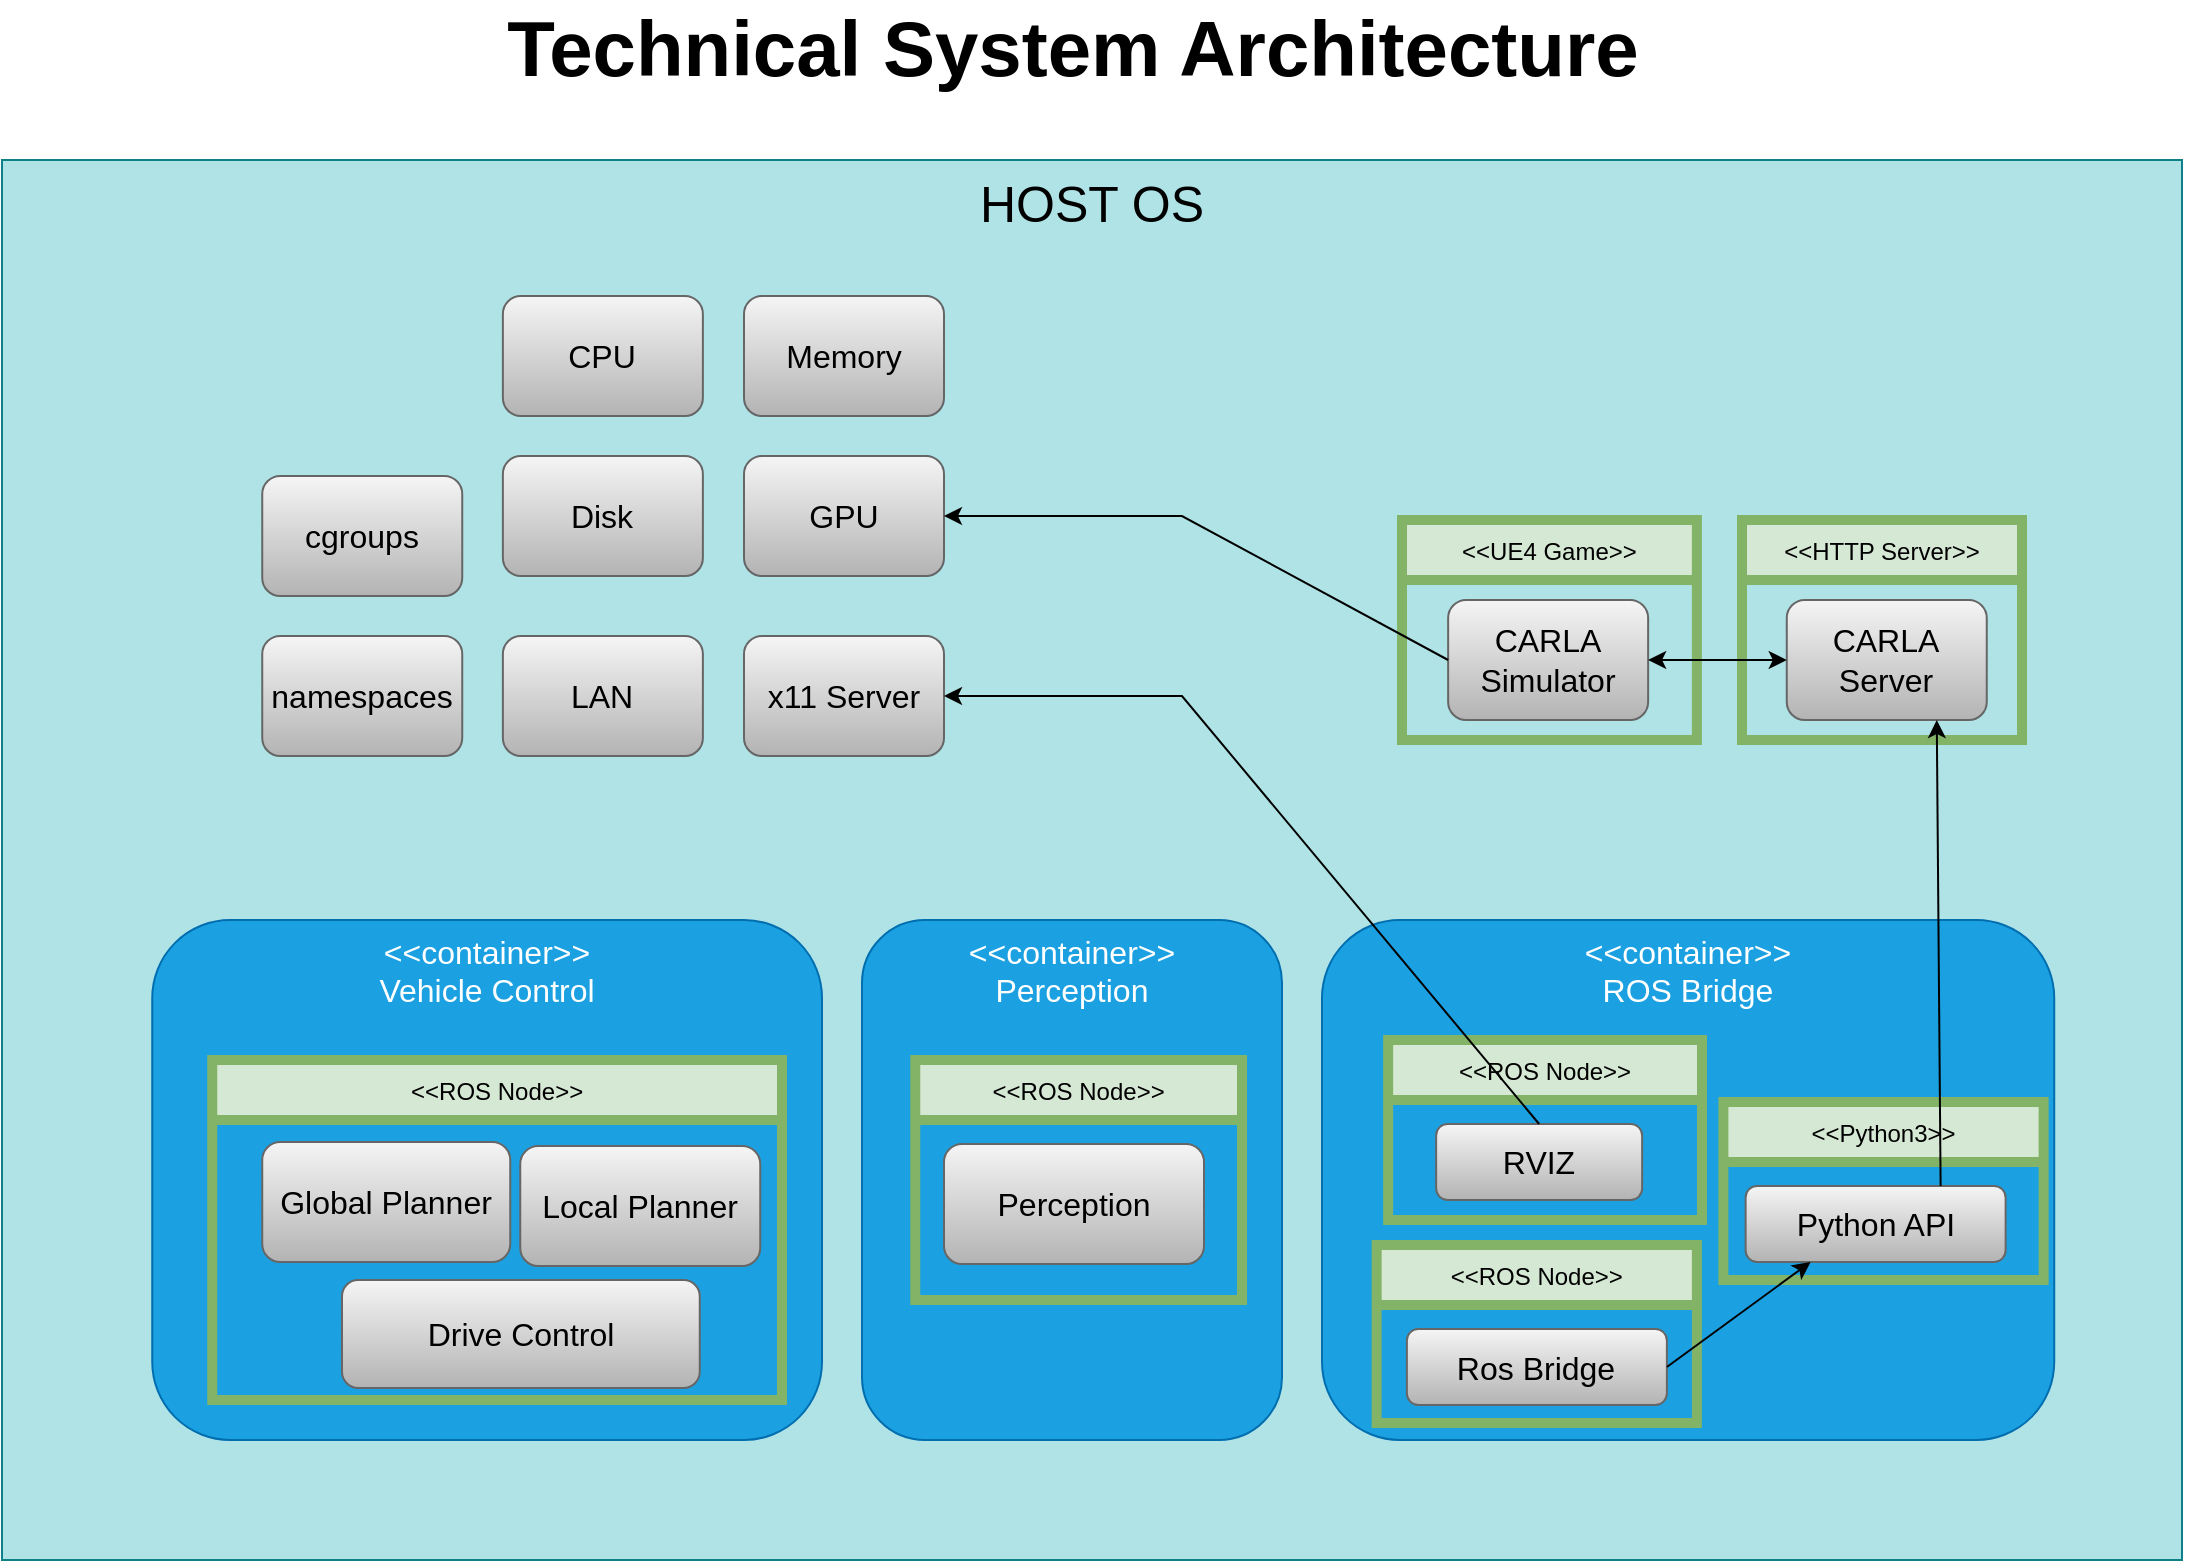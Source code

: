<mxfile version="17.3.0" type="device"><diagram id="bwDUxhzzbsEtSK2galAa" name="Page-1"><mxGraphModel dx="1422" dy="-958" grid="1" gridSize="10" guides="1" tooltips="1" connect="1" arrows="1" fold="1" page="1" pageScale="1" pageWidth="1169" pageHeight="827" math="0" shadow="0"><root><mxCell id="0"/><mxCell id="1" parent="0"/><mxCell id="WPmlVMko3bAS8Nr3Pv50-25" value="&lt;font style=&quot;font-size: 25px&quot;&gt;HOST OS&lt;/font&gt;" style="rounded=0;whiteSpace=wrap;html=1;strokeWidth=1;fillColor=#b0e3e6;strokeColor=#0e8088;verticalAlign=top;" parent="1" vertex="1"><mxGeometry x="50" y="1770" width="1090" height="700" as="geometry"/></mxCell><mxCell id="o1wWlG4sB_0_ECRE6-QQ-100" value="Technical System Architecture" style="text;html=1;align=center;verticalAlign=middle;resizable=0;points=[];autosize=1;strokeColor=none;fillColor=none;fontSize=39;fontStyle=1" parent="1" vertex="1"><mxGeometry x="295" y="1690" width="580" height="50" as="geometry"/></mxCell><mxCell id="WPmlVMko3bAS8Nr3Pv50-1" value="&lt;div&gt;&amp;lt;&amp;lt;container&amp;gt;&amp;gt;&lt;br&gt;&lt;/div&gt;&lt;div&gt;Vehicle Control&lt;/div&gt;" style="rounded=1;whiteSpace=wrap;html=1;fillColor=#1ba1e2;strokeColor=#006EAF;fontSize=16;verticalAlign=top;fontColor=#ffffff;" parent="1" vertex="1"><mxGeometry x="125.12" y="2150" width="334.88" height="260" as="geometry"/></mxCell><mxCell id="WPmlVMko3bAS8Nr3Pv50-4" value="Global Planner" style="rounded=1;whiteSpace=wrap;html=1;fillColor=#f5f5f5;gradientColor=#b3b3b3;strokeColor=#666666;fontSize=16;" parent="1" vertex="1"><mxGeometry x="180.12" y="2261" width="124" height="60" as="geometry"/></mxCell><mxCell id="WPmlVMko3bAS8Nr3Pv50-5" value="Local Planner" style="rounded=1;whiteSpace=wrap;html=1;fillColor=#f5f5f5;gradientColor=#b3b3b3;strokeColor=#666666;fontSize=16;" parent="1" vertex="1"><mxGeometry x="309.12" y="2263" width="120" height="60" as="geometry"/></mxCell><mxCell id="WPmlVMko3bAS8Nr3Pv50-6" value="&lt;div&gt;Drive Control&lt;br&gt;&lt;/div&gt;" style="rounded=1;whiteSpace=wrap;html=1;fillColor=#f5f5f5;gradientColor=#b3b3b3;strokeColor=#666666;fontSize=16;" parent="1" vertex="1"><mxGeometry x="220" y="2330" width="178.88" height="54" as="geometry"/></mxCell><mxCell id="WPmlVMko3bAS8Nr3Pv50-2" value="&lt;&lt;ROS Node&gt;&gt;" style="swimlane;fontStyle=0;childLayout=stackLayout;horizontal=1;startSize=30;horizontalStack=0;resizeParent=1;resizeParentMax=0;resizeLast=0;collapsible=1;marginBottom=0;fillColor=#d5e8d4;strokeColor=#82b366;spacing=2;strokeWidth=5;" parent="1" vertex="1"><mxGeometry x="155.12" y="2220" width="284.88" height="170" as="geometry"/></mxCell><mxCell id="WPmlVMko3bAS8Nr3Pv50-7" value="&lt;div&gt;&amp;lt;&amp;lt;container&amp;gt;&amp;gt;&lt;br&gt;&lt;/div&gt;&lt;div&gt;Perception&lt;br&gt;&lt;/div&gt;" style="rounded=1;whiteSpace=wrap;html=1;fillColor=#1ba1e2;strokeColor=#006EAF;fontSize=16;verticalAlign=top;fontColor=#ffffff;" parent="1" vertex="1"><mxGeometry x="480" y="2150" width="210" height="260" as="geometry"/></mxCell><mxCell id="WPmlVMko3bAS8Nr3Pv50-8" value="Perception" style="rounded=1;whiteSpace=wrap;html=1;fillColor=#f5f5f5;gradientColor=#b3b3b3;strokeColor=#666666;fontSize=16;" parent="1" vertex="1"><mxGeometry x="521" y="2262" width="130" height="60" as="geometry"/></mxCell><mxCell id="WPmlVMko3bAS8Nr3Pv50-11" value="&lt;&lt;ROS Node&gt;&gt;" style="swimlane;fontStyle=0;childLayout=stackLayout;horizontal=1;startSize=30;horizontalStack=0;resizeParent=1;resizeParentMax=0;resizeLast=0;collapsible=1;marginBottom=0;fillColor=#d5e8d4;strokeColor=#82b366;strokeWidth=5;" parent="1" vertex="1"><mxGeometry x="506.63" y="2220" width="163.37" height="120" as="geometry"/></mxCell><mxCell id="WPmlVMko3bAS8Nr3Pv50-12" value="&lt;div&gt;&amp;lt;&amp;lt;container&amp;gt;&amp;gt;&lt;br&gt;&lt;/div&gt;&lt;div&gt;ROS Bridge&lt;br&gt;&lt;/div&gt;" style="rounded=1;whiteSpace=wrap;html=1;fillColor=#1ba1e2;strokeColor=#006EAF;fontSize=16;verticalAlign=top;fontColor=#ffffff;" parent="1" vertex="1"><mxGeometry x="710" y="2150" width="366.12" height="260" as="geometry"/></mxCell><mxCell id="WPmlVMko3bAS8Nr3Pv50-13" value="Ros Bridge" style="rounded=1;whiteSpace=wrap;html=1;fillColor=#f5f5f5;gradientColor=#b3b3b3;strokeColor=#666666;fontSize=16;" parent="1" vertex="1"><mxGeometry x="752.44" y="2354.5" width="130" height="38" as="geometry"/></mxCell><mxCell id="WPmlVMko3bAS8Nr3Pv50-14" value="&lt;&lt;ROS Node&gt;&gt;" style="swimlane;fontStyle=0;childLayout=stackLayout;horizontal=1;startSize=30;horizontalStack=0;resizeParent=1;resizeParentMax=0;resizeLast=0;collapsible=1;marginBottom=0;fillColor=#d5e8d4;strokeColor=#82b366;strokeWidth=5;" parent="1" vertex="1"><mxGeometry x="737.32" y="2312.5" width="160.12" height="89" as="geometry"/></mxCell><mxCell id="WPmlVMko3bAS8Nr3Pv50-17" value="&lt;&lt;HTTP Server&gt;&gt;" style="swimlane;fontStyle=0;childLayout=stackLayout;horizontal=1;startSize=30;horizontalStack=0;resizeParent=1;resizeParentMax=0;resizeLast=0;collapsible=1;marginBottom=0;fillColor=#d5e8d4;strokeColor=#82b366;strokeWidth=5;" parent="1" vertex="1"><mxGeometry x="920" y="1950" width="140" height="110" as="geometry"/></mxCell><mxCell id="WPmlVMko3bAS8Nr3Pv50-18" value="&lt;div&gt;CARLA&lt;/div&gt;&lt;div&gt;Server&lt;br&gt;&lt;/div&gt;" style="rounded=1;whiteSpace=wrap;html=1;fillColor=#f5f5f5;gradientColor=#b3b3b3;strokeColor=#666666;fontSize=16;" parent="1" vertex="1"><mxGeometry x="942.38" y="1990" width="100" height="60" as="geometry"/></mxCell><mxCell id="WPmlVMko3bAS8Nr3Pv50-20" value="&lt;&lt;UE4 Game&gt;&gt;" style="swimlane;fontStyle=0;childLayout=stackLayout;horizontal=1;startSize=30;horizontalStack=0;resizeParent=1;resizeParentMax=0;resizeLast=0;collapsible=1;marginBottom=0;fillColor=#d5e8d4;strokeColor=#82b366;strokeWidth=5;" parent="1" vertex="1"><mxGeometry x="750" y="1950" width="147.44" height="110" as="geometry"/></mxCell><mxCell id="WPmlVMko3bAS8Nr3Pv50-21" value="&lt;div&gt;CARLA&lt;/div&gt;&lt;div&gt;Simulator&lt;br&gt;&lt;/div&gt;" style="rounded=1;whiteSpace=wrap;html=1;fillColor=#f5f5f5;gradientColor=#b3b3b3;strokeColor=#666666;fontSize=16;" parent="1" vertex="1"><mxGeometry x="773.07" y="1990" width="100" height="60" as="geometry"/></mxCell><mxCell id="WPmlVMko3bAS8Nr3Pv50-23" value="RVIZ" style="rounded=1;whiteSpace=wrap;html=1;fillColor=#f5f5f5;gradientColor=#b3b3b3;strokeColor=#666666;fontSize=16;" parent="1" vertex="1"><mxGeometry x="767.07" y="2252" width="103" height="38" as="geometry"/></mxCell><mxCell id="WPmlVMko3bAS8Nr3Pv50-24" value="&lt;&lt;ROS Node&gt;&gt;" style="swimlane;fontStyle=0;childLayout=stackLayout;horizontal=1;startSize=30;horizontalStack=0;resizeParent=1;resizeParentMax=0;resizeLast=0;collapsible=1;marginBottom=0;fillColor=#d5e8d4;strokeColor=#82b366;strokeWidth=5;" parent="1" vertex="1"><mxGeometry x="743.07" y="2210" width="156.93" height="90" as="geometry"/></mxCell><mxCell id="WPmlVMko3bAS8Nr3Pv50-26" value="x11 Server" style="rounded=1;whiteSpace=wrap;html=1;fillColor=#f5f5f5;gradientColor=#b3b3b3;strokeColor=#666666;fontSize=16;" parent="1" vertex="1"><mxGeometry x="421" y="2008" width="100" height="60" as="geometry"/></mxCell><mxCell id="WPmlVMko3bAS8Nr3Pv50-27" value="GPU" style="rounded=1;whiteSpace=wrap;html=1;fillColor=#f5f5f5;gradientColor=#b3b3b3;strokeColor=#666666;fontSize=16;" parent="1" vertex="1"><mxGeometry x="421.0" y="1918" width="100" height="60" as="geometry"/></mxCell><mxCell id="WPmlVMko3bAS8Nr3Pv50-28" value="Disk" style="rounded=1;whiteSpace=wrap;html=1;fillColor=#f5f5f5;gradientColor=#b3b3b3;strokeColor=#666666;fontSize=16;" parent="1" vertex="1"><mxGeometry x="300.44" y="1918" width="100" height="60" as="geometry"/></mxCell><mxCell id="WPmlVMko3bAS8Nr3Pv50-29" value="CPU" style="rounded=1;whiteSpace=wrap;html=1;fillColor=#f5f5f5;gradientColor=#b3b3b3;strokeColor=#666666;fontSize=16;" parent="1" vertex="1"><mxGeometry x="300.44" y="1838" width="100" height="60" as="geometry"/></mxCell><mxCell id="WPmlVMko3bAS8Nr3Pv50-30" value="Memory" style="rounded=1;whiteSpace=wrap;html=1;fillColor=#f5f5f5;gradientColor=#b3b3b3;strokeColor=#666666;fontSize=16;" parent="1" vertex="1"><mxGeometry x="421" y="1838" width="100" height="60" as="geometry"/></mxCell><mxCell id="WPmlVMko3bAS8Nr3Pv50-31" value="" style="endArrow=classic;html=1;rounded=0;fontSize=25;exitX=0.5;exitY=0;exitDx=0;exitDy=0;entryX=1;entryY=0.5;entryDx=0;entryDy=0;" parent="1" source="WPmlVMko3bAS8Nr3Pv50-23" target="WPmlVMko3bAS8Nr3Pv50-26" edge="1"><mxGeometry width="50" height="50" relative="1" as="geometry"><mxPoint x="510" y="2140" as="sourcePoint"/><mxPoint x="560" y="2090" as="targetPoint"/><Array as="points"><mxPoint x="640" y="2038"/></Array></mxGeometry></mxCell><mxCell id="WPmlVMko3bAS8Nr3Pv50-33" value="LAN" style="rounded=1;whiteSpace=wrap;html=1;fillColor=#f5f5f5;gradientColor=#b3b3b3;strokeColor=#666666;fontSize=16;" parent="1" vertex="1"><mxGeometry x="300.44" y="2008" width="100" height="60" as="geometry"/></mxCell><mxCell id="WPmlVMko3bAS8Nr3Pv50-34" value="cgroups" style="rounded=1;whiteSpace=wrap;html=1;fillColor=#f5f5f5;gradientColor=#b3b3b3;strokeColor=#666666;fontSize=16;" parent="1" vertex="1"><mxGeometry x="180.12" y="1928" width="100" height="60" as="geometry"/></mxCell><mxCell id="WPmlVMko3bAS8Nr3Pv50-35" value="namespaces" style="rounded=1;whiteSpace=wrap;html=1;fillColor=#f5f5f5;gradientColor=#b3b3b3;strokeColor=#666666;fontSize=16;" parent="1" vertex="1"><mxGeometry x="180.12" y="2008" width="100" height="60" as="geometry"/></mxCell><mxCell id="WPmlVMko3bAS8Nr3Pv50-36" value="" style="endArrow=classic;html=1;rounded=0;fontSize=25;exitX=0;exitY=0.5;exitDx=0;exitDy=0;entryX=1;entryY=0.5;entryDx=0;entryDy=0;" parent="1" source="WPmlVMko3bAS8Nr3Pv50-21" target="WPmlVMko3bAS8Nr3Pv50-27" edge="1"><mxGeometry width="50" height="50" relative="1" as="geometry"><mxPoint x="510" y="2110" as="sourcePoint"/><mxPoint x="560" y="2060" as="targetPoint"/><Array as="points"><mxPoint x="640" y="1948"/></Array></mxGeometry></mxCell><mxCell id="WPmlVMko3bAS8Nr3Pv50-40" value="Python API" style="rounded=1;whiteSpace=wrap;html=1;fillColor=#f5f5f5;gradientColor=#b3b3b3;strokeColor=#666666;fontSize=16;" parent="1" vertex="1"><mxGeometry x="921.81" y="2283" width="130" height="38" as="geometry"/></mxCell><mxCell id="WPmlVMko3bAS8Nr3Pv50-41" value="&lt;&lt;Python3&gt;&gt;" style="swimlane;fontStyle=0;childLayout=stackLayout;horizontal=1;startSize=30;horizontalStack=0;resizeParent=1;resizeParentMax=0;resizeLast=0;collapsible=1;marginBottom=0;fillColor=#d5e8d4;strokeColor=#82b366;strokeWidth=5;" parent="1" vertex="1"><mxGeometry x="910.69" y="2241" width="160.12" height="89" as="geometry"/></mxCell><mxCell id="WPmlVMko3bAS8Nr3Pv50-42" value="" style="endArrow=classic;html=1;rounded=0;fontSize=25;exitX=1;exitY=0.5;exitDx=0;exitDy=0;entryX=0.25;entryY=1;entryDx=0;entryDy=0;" parent="1" source="WPmlVMko3bAS8Nr3Pv50-13" target="WPmlVMko3bAS8Nr3Pv50-40" edge="1"><mxGeometry width="50" height="50" relative="1" as="geometry"><mxPoint x="510" y="2110" as="sourcePoint"/><mxPoint x="560" y="2060" as="targetPoint"/></mxGeometry></mxCell><mxCell id="WPmlVMko3bAS8Nr3Pv50-43" value="" style="endArrow=classic;html=1;rounded=0;fontSize=25;exitX=0.75;exitY=0;exitDx=0;exitDy=0;entryX=0.75;entryY=1;entryDx=0;entryDy=0;" parent="1" source="WPmlVMko3bAS8Nr3Pv50-40" target="WPmlVMko3bAS8Nr3Pv50-18" edge="1"><mxGeometry width="50" height="50" relative="1" as="geometry"><mxPoint x="510" y="2110" as="sourcePoint"/><mxPoint x="560" y="2060" as="targetPoint"/></mxGeometry></mxCell><mxCell id="WPmlVMko3bAS8Nr3Pv50-45" value="" style="endArrow=classic;startArrow=classic;html=1;rounded=0;fontSize=25;entryX=0;entryY=0.5;entryDx=0;entryDy=0;exitX=1;exitY=0.5;exitDx=0;exitDy=0;" parent="1" source="WPmlVMko3bAS8Nr3Pv50-21" target="WPmlVMko3bAS8Nr3Pv50-18" edge="1"><mxGeometry width="50" height="50" relative="1" as="geometry"><mxPoint x="510" y="2110" as="sourcePoint"/><mxPoint x="560" y="2060" as="targetPoint"/></mxGeometry></mxCell></root></mxGraphModel></diagram></mxfile>